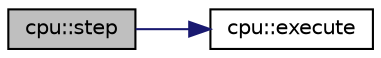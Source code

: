 digraph "cpu::step"
{
 // LATEX_PDF_SIZE
  edge [fontname="Helvetica",fontsize="10",labelfontname="Helvetica",labelfontsize="10"];
  node [fontname="Helvetica",fontsize="10",shape=record];
  rankdir="LR";
  Node1 [label="cpu::step",height=0.2,width=0.4,color="black", fillcolor="grey75", style="filled", fontcolor="black",tooltip="Steps the CPU by one instruction (and its operands)."];
  Node1 -> Node2 [color="midnightblue",fontsize="10",style="solid",fontname="Helvetica"];
  Node2 [label="cpu::execute",height=0.2,width=0.4,color="black", fillcolor="white", style="filled",URL="$classcpu.html#ab3e1736be271fe78087dee008490199b",tooltip="Executes a single opcode with one or two operands."];
}
